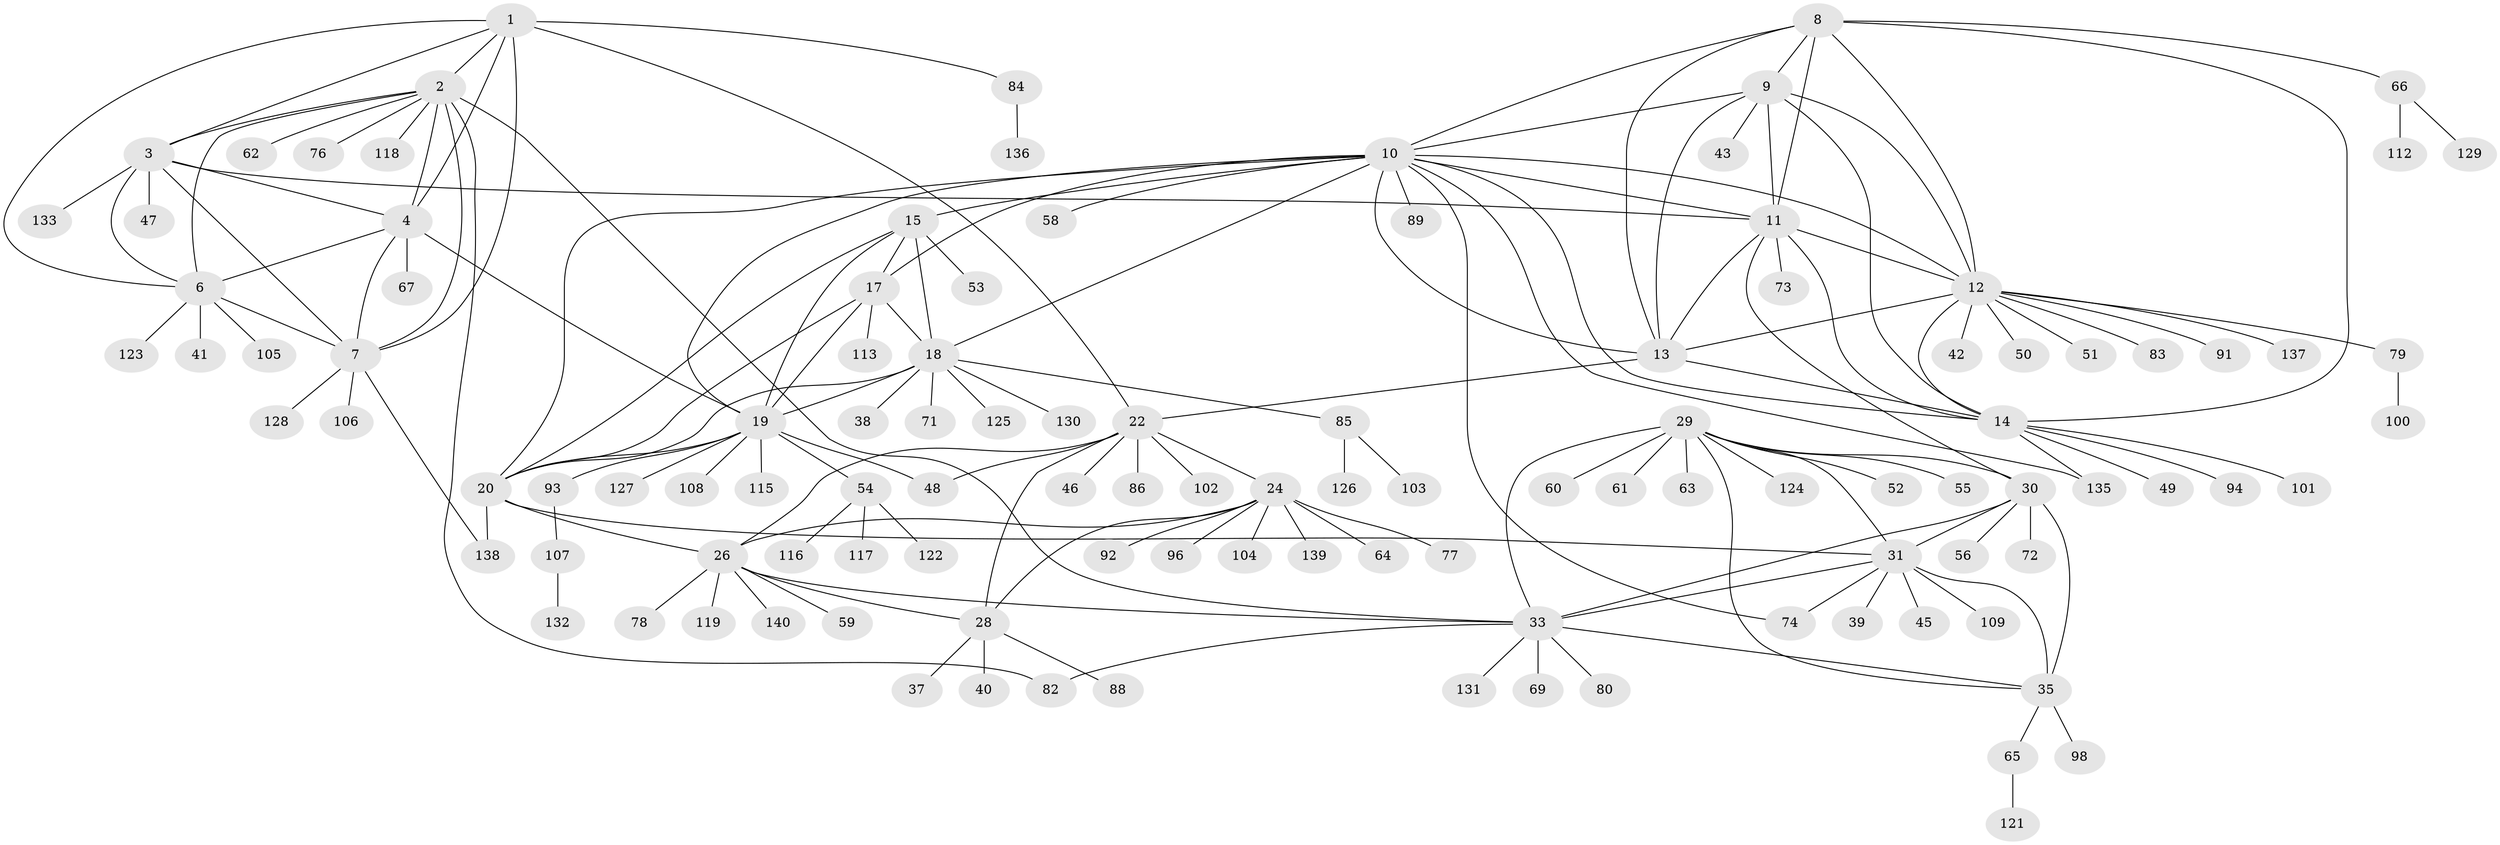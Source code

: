 // original degree distribution, {9: 0.03546099290780142, 10: 0.07092198581560284, 8: 0.05673758865248227, 7: 0.03546099290780142, 13: 0.028368794326241134, 6: 0.0070921985815602835, 11: 0.014184397163120567, 1: 0.6312056737588653, 2: 0.09929078014184398, 5: 0.0070921985815602835, 3: 0.014184397163120567}
// Generated by graph-tools (version 1.1) at 2025/42/03/06/25 10:42:14]
// undirected, 115 vertices, 169 edges
graph export_dot {
graph [start="1"]
  node [color=gray90,style=filled];
  1 [super="+36"];
  2 [super="+5"];
  3 [super="+70"];
  4 [super="+90"];
  6 [super="+120"];
  7 [super="+81"];
  8;
  9 [super="+111"];
  10 [super="+16"];
  11 [super="+68"];
  12 [super="+114"];
  13 [super="+87"];
  14 [super="+57"];
  15;
  17 [super="+97"];
  18 [super="+21"];
  19 [super="+44"];
  20 [super="+134"];
  22 [super="+23"];
  24 [super="+25"];
  26 [super="+27"];
  28;
  29 [super="+110"];
  30 [super="+32"];
  31 [super="+34"];
  33 [super="+99"];
  35 [super="+75"];
  37;
  38;
  39;
  40;
  41;
  42;
  43;
  45;
  46;
  47;
  48;
  49;
  50;
  51;
  52 [super="+95"];
  53;
  54 [super="+141"];
  55;
  56;
  58;
  59;
  60;
  61;
  62;
  63;
  64;
  65;
  66;
  67;
  69;
  71;
  72;
  73;
  74;
  76;
  77;
  78;
  79;
  80;
  82;
  83;
  84;
  85;
  86;
  88;
  89;
  91;
  92;
  93;
  94;
  96;
  98;
  100;
  101;
  102;
  103;
  104;
  105;
  106;
  107;
  108;
  109;
  112;
  113;
  115;
  116;
  117;
  118;
  119;
  121;
  122;
  123;
  124;
  125;
  126;
  127;
  128;
  129;
  130;
  131;
  132;
  133;
  135;
  136;
  137;
  138;
  139;
  140;
  1 -- 2 [weight=2];
  1 -- 3;
  1 -- 4;
  1 -- 6;
  1 -- 7;
  1 -- 84;
  1 -- 22;
  2 -- 3 [weight=2];
  2 -- 4 [weight=2];
  2 -- 6 [weight=2];
  2 -- 7 [weight=2];
  2 -- 62;
  2 -- 76;
  2 -- 118;
  2 -- 33;
  2 -- 82;
  3 -- 4;
  3 -- 6;
  3 -- 7;
  3 -- 11;
  3 -- 47;
  3 -- 133;
  4 -- 6;
  4 -- 7;
  4 -- 19;
  4 -- 67;
  6 -- 7;
  6 -- 41;
  6 -- 105;
  6 -- 123;
  7 -- 106;
  7 -- 128;
  7 -- 138;
  8 -- 9;
  8 -- 10;
  8 -- 11;
  8 -- 12;
  8 -- 13;
  8 -- 14;
  8 -- 66;
  9 -- 10;
  9 -- 11;
  9 -- 12;
  9 -- 13;
  9 -- 14;
  9 -- 43;
  10 -- 11;
  10 -- 12;
  10 -- 13;
  10 -- 14;
  10 -- 58;
  10 -- 74;
  10 -- 89;
  10 -- 17;
  10 -- 18 [weight=2];
  10 -- 19;
  10 -- 20;
  10 -- 135;
  10 -- 15;
  11 -- 12;
  11 -- 13;
  11 -- 14;
  11 -- 30;
  11 -- 73;
  12 -- 13;
  12 -- 14;
  12 -- 42;
  12 -- 50;
  12 -- 51;
  12 -- 79;
  12 -- 83;
  12 -- 91;
  12 -- 137;
  13 -- 14;
  13 -- 22;
  14 -- 49;
  14 -- 101;
  14 -- 135;
  14 -- 94;
  15 -- 17;
  15 -- 18 [weight=2];
  15 -- 19;
  15 -- 20;
  15 -- 53;
  17 -- 18 [weight=2];
  17 -- 19;
  17 -- 20;
  17 -- 113;
  18 -- 19 [weight=2];
  18 -- 20 [weight=2];
  18 -- 130;
  18 -- 38;
  18 -- 71;
  18 -- 85;
  18 -- 125;
  19 -- 20;
  19 -- 48;
  19 -- 54;
  19 -- 93;
  19 -- 115;
  19 -- 127;
  19 -- 108;
  20 -- 31;
  20 -- 138;
  20 -- 26;
  22 -- 24 [weight=4];
  22 -- 26 [weight=4];
  22 -- 28 [weight=2];
  22 -- 48;
  22 -- 102;
  22 -- 46;
  22 -- 86;
  24 -- 26 [weight=4];
  24 -- 28 [weight=2];
  24 -- 77;
  24 -- 92;
  24 -- 96;
  24 -- 104;
  24 -- 139;
  24 -- 64;
  26 -- 28 [weight=2];
  26 -- 78;
  26 -- 140;
  26 -- 33;
  26 -- 119;
  26 -- 59;
  28 -- 37;
  28 -- 40;
  28 -- 88;
  29 -- 30 [weight=2];
  29 -- 31 [weight=2];
  29 -- 33;
  29 -- 35;
  29 -- 52;
  29 -- 55;
  29 -- 60;
  29 -- 61;
  29 -- 63;
  29 -- 124;
  30 -- 31 [weight=4];
  30 -- 33 [weight=2];
  30 -- 35 [weight=2];
  30 -- 72;
  30 -- 56;
  31 -- 33 [weight=2];
  31 -- 35 [weight=2];
  31 -- 45;
  31 -- 74;
  31 -- 109;
  31 -- 39;
  33 -- 35;
  33 -- 69;
  33 -- 80;
  33 -- 82;
  33 -- 131;
  35 -- 65;
  35 -- 98;
  54 -- 116;
  54 -- 117;
  54 -- 122;
  65 -- 121;
  66 -- 112;
  66 -- 129;
  79 -- 100;
  84 -- 136;
  85 -- 103;
  85 -- 126;
  93 -- 107;
  107 -- 132;
}
